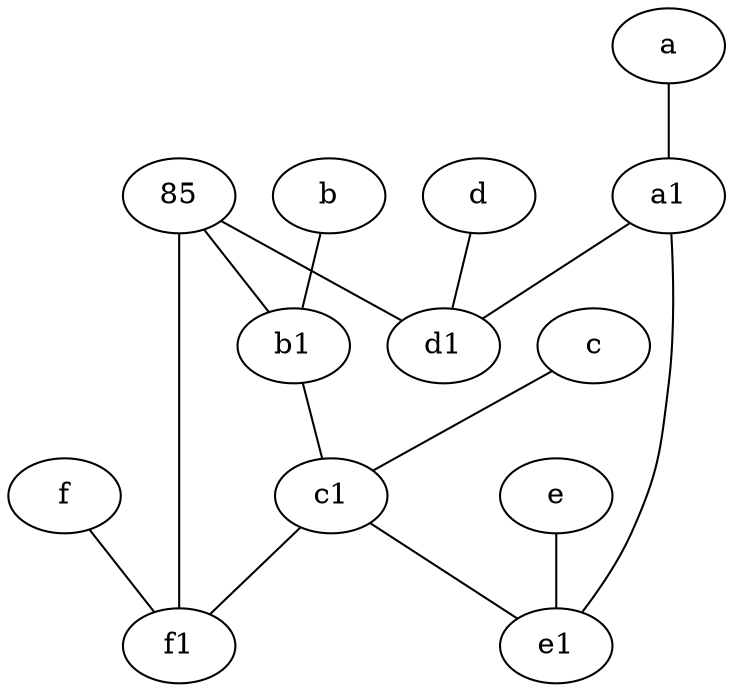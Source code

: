 graph {
	a1 [pos="8,3!"]
	b [pos="10,4!"]
	e [pos="7,9!"]
	85
	c [pos="4.5,2!"]
	b1 [pos="9,4!"]
	f [pos="3,9!"]
	f1 [pos="3,8!"]
	a [pos="8,2!"]
	d1 [pos="3,5!"]
	e1 [pos="7,7!"]
	d [pos="2,5!"]
	c1 [pos="4.5,3!"]
	c1 -- e1
	85 -- d1
	85 -- b1
	e -- e1
	b -- b1
	d -- d1
	85 -- f1
	a1 -- e1
	c1 -- f1
	a1 -- d1
	a -- a1
	b1 -- c1
	c -- c1
	f -- f1
}
